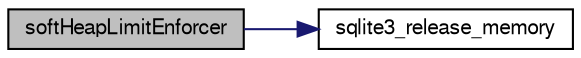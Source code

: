 digraph "softHeapLimitEnforcer"
{
  edge [fontname="FreeSans",fontsize="10",labelfontname="FreeSans",labelfontsize="10"];
  node [fontname="FreeSans",fontsize="10",shape=record];
  rankdir="LR";
  Node294881 [label="softHeapLimitEnforcer",height=0.2,width=0.4,color="black", fillcolor="grey75", style="filled", fontcolor="black"];
  Node294881 -> Node294882 [color="midnightblue",fontsize="10",style="solid",fontname="FreeSans"];
  Node294882 [label="sqlite3_release_memory",height=0.2,width=0.4,color="black", fillcolor="white", style="filled",URL="$sqlite3_8c.html#a91037e7ef182e008677dae146e15cf92"];
}
